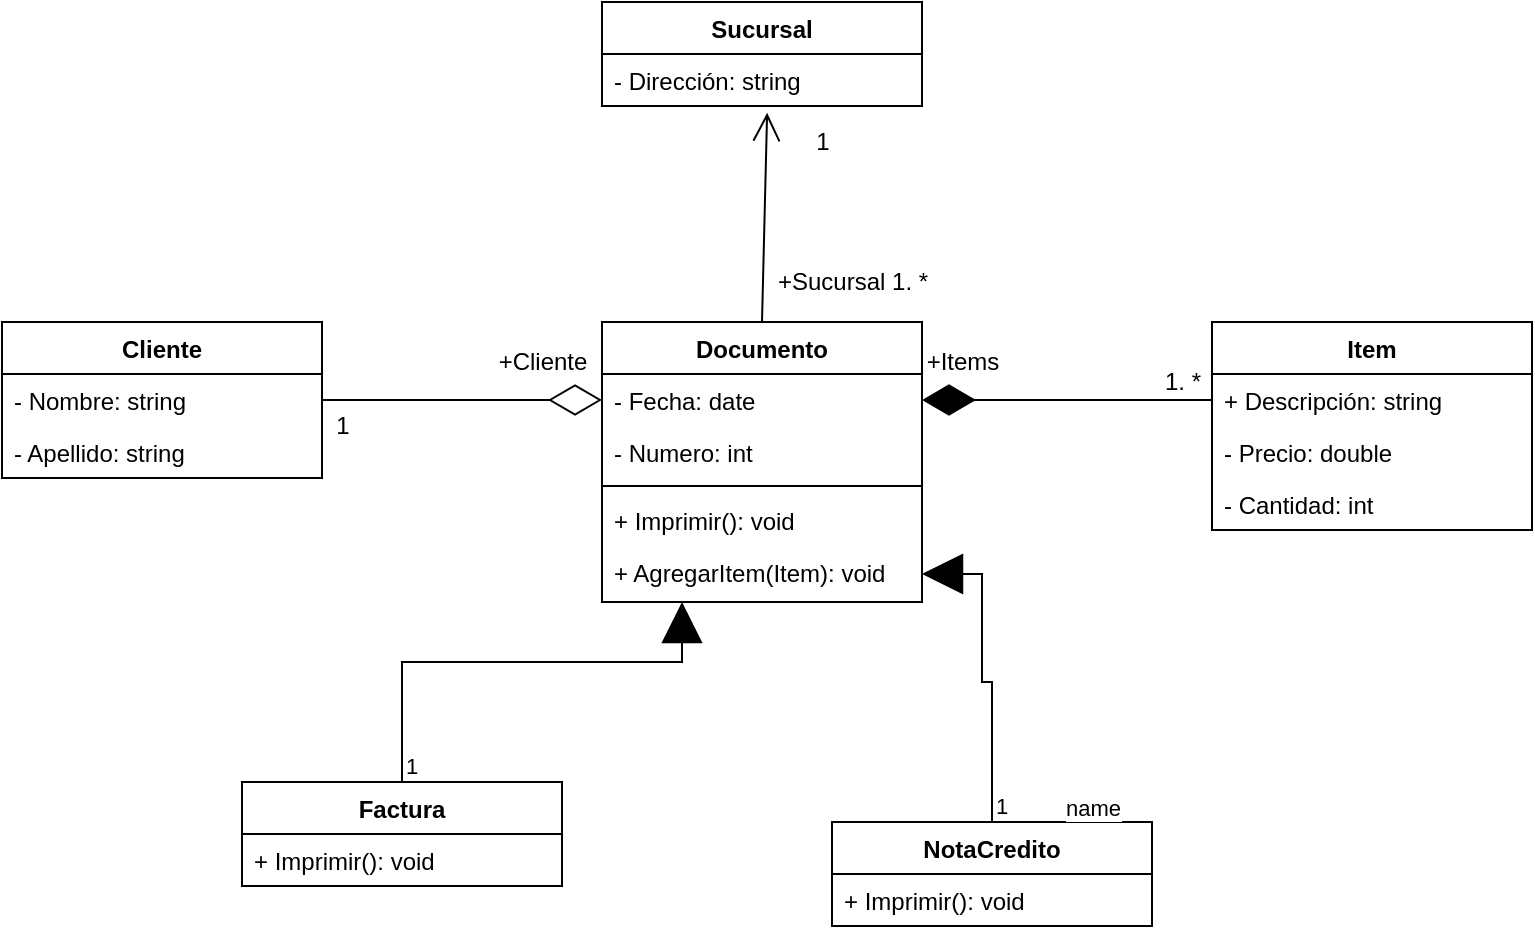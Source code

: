 <mxfile version="19.0.3" type="device"><diagram id="ACOknL8_CsKrWPwhIkxh" name="Page-1"><mxGraphModel dx="827" dy="527" grid="1" gridSize="10" guides="1" tooltips="1" connect="1" arrows="1" fold="1" page="1" pageScale="1" pageWidth="850" pageHeight="1100" math="0" shadow="0"><root><mxCell id="0"/><mxCell id="1" parent="0"/><mxCell id="LX3y9G0u81jbJVWel1S3-1" value="Documento" style="swimlane;fontStyle=1;align=center;verticalAlign=top;childLayout=stackLayout;horizontal=1;startSize=26;horizontalStack=0;resizeParent=1;resizeParentMax=0;resizeLast=0;collapsible=1;marginBottom=0;" vertex="1" parent="1"><mxGeometry x="340" y="220" width="160" height="140" as="geometry"><mxRectangle x="260" y="220" width="100" height="26" as="alternateBounds"/></mxGeometry></mxCell><mxCell id="LX3y9G0u81jbJVWel1S3-2" value="- Fecha: date" style="text;strokeColor=none;fillColor=none;align=left;verticalAlign=top;spacingLeft=4;spacingRight=4;overflow=hidden;rotatable=0;points=[[0,0.5],[1,0.5]];portConstraint=eastwest;" vertex="1" parent="LX3y9G0u81jbJVWel1S3-1"><mxGeometry y="26" width="160" height="26" as="geometry"/></mxCell><mxCell id="LX3y9G0u81jbJVWel1S3-5" value="- Numero: int" style="text;strokeColor=none;fillColor=none;align=left;verticalAlign=top;spacingLeft=4;spacingRight=4;overflow=hidden;rotatable=0;points=[[0,0.5],[1,0.5]];portConstraint=eastwest;" vertex="1" parent="LX3y9G0u81jbJVWel1S3-1"><mxGeometry y="52" width="160" height="26" as="geometry"/></mxCell><mxCell id="LX3y9G0u81jbJVWel1S3-3" value="" style="line;strokeWidth=1;fillColor=none;align=left;verticalAlign=middle;spacingTop=-1;spacingLeft=3;spacingRight=3;rotatable=0;labelPosition=right;points=[];portConstraint=eastwest;" vertex="1" parent="LX3y9G0u81jbJVWel1S3-1"><mxGeometry y="78" width="160" height="8" as="geometry"/></mxCell><mxCell id="LX3y9G0u81jbJVWel1S3-4" value="+ Imprimir(): void" style="text;strokeColor=none;fillColor=none;align=left;verticalAlign=top;spacingLeft=4;spacingRight=4;overflow=hidden;rotatable=0;points=[[0,0.5],[1,0.5]];portConstraint=eastwest;" vertex="1" parent="LX3y9G0u81jbJVWel1S3-1"><mxGeometry y="86" width="160" height="26" as="geometry"/></mxCell><mxCell id="LX3y9G0u81jbJVWel1S3-6" value="+ AgregarItem(Item): void" style="text;strokeColor=none;fillColor=none;align=left;verticalAlign=top;spacingLeft=4;spacingRight=4;overflow=hidden;rotatable=0;points=[[0,0.5],[1,0.5]];portConstraint=eastwest;" vertex="1" parent="LX3y9G0u81jbJVWel1S3-1"><mxGeometry y="112" width="160" height="28" as="geometry"/></mxCell><mxCell id="LX3y9G0u81jbJVWel1S3-7" value="Item" style="swimlane;fontStyle=1;align=center;verticalAlign=top;childLayout=stackLayout;horizontal=1;startSize=26;horizontalStack=0;resizeParent=1;resizeParentMax=0;resizeLast=0;collapsible=1;marginBottom=0;" vertex="1" parent="1"><mxGeometry x="645" y="220" width="160" height="104" as="geometry"><mxRectangle x="590" y="220" width="60" height="26" as="alternateBounds"/></mxGeometry></mxCell><mxCell id="LX3y9G0u81jbJVWel1S3-8" value="+ Descripción: string" style="text;strokeColor=none;fillColor=none;align=left;verticalAlign=top;spacingLeft=4;spacingRight=4;overflow=hidden;rotatable=0;points=[[0,0.5],[1,0.5]];portConstraint=eastwest;" vertex="1" parent="LX3y9G0u81jbJVWel1S3-7"><mxGeometry y="26" width="160" height="26" as="geometry"/></mxCell><mxCell id="LX3y9G0u81jbJVWel1S3-11" value="- Precio: double " style="text;strokeColor=none;fillColor=none;align=left;verticalAlign=top;spacingLeft=4;spacingRight=4;overflow=hidden;rotatable=0;points=[[0,0.5],[1,0.5]];portConstraint=eastwest;" vertex="1" parent="LX3y9G0u81jbJVWel1S3-7"><mxGeometry y="52" width="160" height="26" as="geometry"/></mxCell><mxCell id="LX3y9G0u81jbJVWel1S3-13" value="- Cantidad: int " style="text;strokeColor=none;fillColor=none;align=left;verticalAlign=top;spacingLeft=4;spacingRight=4;overflow=hidden;rotatable=0;points=[[0,0.5],[1,0.5]];portConstraint=eastwest;" vertex="1" parent="LX3y9G0u81jbJVWel1S3-7"><mxGeometry y="78" width="160" height="26" as="geometry"/></mxCell><mxCell id="LX3y9G0u81jbJVWel1S3-14" value="" style="endArrow=diamondThin;endFill=1;endSize=24;html=1;rounded=0;exitX=0;exitY=0.5;exitDx=0;exitDy=0;entryX=1;entryY=0.5;entryDx=0;entryDy=0;" edge="1" parent="1" source="LX3y9G0u81jbJVWel1S3-8" target="LX3y9G0u81jbJVWel1S3-2"><mxGeometry width="160" relative="1" as="geometry"><mxPoint x="425" y="310" as="sourcePoint"/><mxPoint x="585" y="310" as="targetPoint"/></mxGeometry></mxCell><mxCell id="LX3y9G0u81jbJVWel1S3-15" value="+Items" style="text;html=1;align=center;verticalAlign=middle;resizable=0;points=[];autosize=1;strokeColor=none;fillColor=none;" vertex="1" parent="1"><mxGeometry x="495" y="230" width="50" height="20" as="geometry"/></mxCell><mxCell id="LX3y9G0u81jbJVWel1S3-16" value="1. *" style="text;html=1;align=center;verticalAlign=middle;resizable=0;points=[];autosize=1;strokeColor=none;fillColor=none;" vertex="1" parent="1"><mxGeometry x="615" y="240" width="30" height="20" as="geometry"/></mxCell><mxCell id="LX3y9G0u81jbJVWel1S3-19" value="Cliente" style="swimlane;fontStyle=1;align=center;verticalAlign=top;childLayout=stackLayout;horizontal=1;startSize=26;horizontalStack=0;resizeParent=1;resizeParentMax=0;resizeLast=0;collapsible=1;marginBottom=0;" vertex="1" parent="1"><mxGeometry x="40" y="220" width="160" height="78" as="geometry"><mxRectangle x="40" y="220" width="70" height="26" as="alternateBounds"/></mxGeometry></mxCell><mxCell id="LX3y9G0u81jbJVWel1S3-20" value="- Nombre: string" style="text;strokeColor=none;fillColor=none;align=left;verticalAlign=top;spacingLeft=4;spacingRight=4;overflow=hidden;rotatable=0;points=[[0,0.5],[1,0.5]];portConstraint=eastwest;" vertex="1" parent="LX3y9G0u81jbJVWel1S3-19"><mxGeometry y="26" width="160" height="26" as="geometry"/></mxCell><mxCell id="LX3y9G0u81jbJVWel1S3-23" value="- Apellido: string" style="text;strokeColor=none;fillColor=none;align=left;verticalAlign=top;spacingLeft=4;spacingRight=4;overflow=hidden;rotatable=0;points=[[0,0.5],[1,0.5]];portConstraint=eastwest;" vertex="1" parent="LX3y9G0u81jbJVWel1S3-19"><mxGeometry y="52" width="160" height="26" as="geometry"/></mxCell><mxCell id="LX3y9G0u81jbJVWel1S3-25" value="" style="endArrow=diamondThin;endFill=0;endSize=24;html=1;rounded=0;entryX=0;entryY=0.5;entryDx=0;entryDy=0;exitX=1;exitY=0.5;exitDx=0;exitDy=0;" edge="1" parent="1" source="LX3y9G0u81jbJVWel1S3-20" target="LX3y9G0u81jbJVWel1S3-2"><mxGeometry width="160" relative="1" as="geometry"><mxPoint x="140" y="340" as="sourcePoint"/><mxPoint x="300" y="340" as="targetPoint"/></mxGeometry></mxCell><mxCell id="LX3y9G0u81jbJVWel1S3-26" value="+Cliente" style="text;html=1;align=center;verticalAlign=middle;resizable=0;points=[];autosize=1;strokeColor=none;fillColor=none;" vertex="1" parent="1"><mxGeometry x="280" y="230" width="60" height="20" as="geometry"/></mxCell><mxCell id="LX3y9G0u81jbJVWel1S3-27" value="1" style="text;html=1;align=center;verticalAlign=middle;resizable=0;points=[];autosize=1;strokeColor=none;fillColor=none;" vertex="1" parent="1"><mxGeometry x="200" y="262" width="20" height="20" as="geometry"/></mxCell><mxCell id="LX3y9G0u81jbJVWel1S3-28" value="Sucursal" style="swimlane;fontStyle=1;align=center;verticalAlign=top;childLayout=stackLayout;horizontal=1;startSize=26;horizontalStack=0;resizeParent=1;resizeParentMax=0;resizeLast=0;collapsible=1;marginBottom=0;" vertex="1" parent="1"><mxGeometry x="340" y="60" width="160" height="52" as="geometry"/></mxCell><mxCell id="LX3y9G0u81jbJVWel1S3-29" value="- Dirección: string" style="text;strokeColor=none;fillColor=none;align=left;verticalAlign=top;spacingLeft=4;spacingRight=4;overflow=hidden;rotatable=0;points=[[0,0.5],[1,0.5]];portConstraint=eastwest;" vertex="1" parent="LX3y9G0u81jbJVWel1S3-28"><mxGeometry y="26" width="160" height="26" as="geometry"/></mxCell><mxCell id="LX3y9G0u81jbJVWel1S3-32" value="" style="endArrow=open;endFill=1;endSize=12;html=1;rounded=0;exitX=0.5;exitY=0;exitDx=0;exitDy=0;entryX=0.516;entryY=1.13;entryDx=0;entryDy=0;entryPerimeter=0;" edge="1" parent="1" source="LX3y9G0u81jbJVWel1S3-1" target="LX3y9G0u81jbJVWel1S3-29"><mxGeometry width="160" relative="1" as="geometry"><mxPoint x="330" y="80" as="sourcePoint"/><mxPoint x="490" y="80" as="targetPoint"/></mxGeometry></mxCell><mxCell id="LX3y9G0u81jbJVWel1S3-34" value="Factura" style="swimlane;fontStyle=1;align=center;verticalAlign=top;childLayout=stackLayout;horizontal=1;startSize=26;horizontalStack=0;resizeParent=1;resizeParentMax=0;resizeLast=0;collapsible=1;marginBottom=0;" vertex="1" parent="1"><mxGeometry x="160" y="450" width="160" height="52" as="geometry"/></mxCell><mxCell id="LX3y9G0u81jbJVWel1S3-37" value="+ Imprimir(): void" style="text;strokeColor=none;fillColor=none;align=left;verticalAlign=top;spacingLeft=4;spacingRight=4;overflow=hidden;rotatable=0;points=[[0,0.5],[1,0.5]];portConstraint=eastwest;" vertex="1" parent="LX3y9G0u81jbJVWel1S3-34"><mxGeometry y="26" width="160" height="26" as="geometry"/></mxCell><mxCell id="LX3y9G0u81jbJVWel1S3-38" value="NotaCredito" style="swimlane;fontStyle=1;align=center;verticalAlign=top;childLayout=stackLayout;horizontal=1;startSize=26;horizontalStack=0;resizeParent=1;resizeParentMax=0;resizeLast=0;collapsible=1;marginBottom=0;" vertex="1" parent="1"><mxGeometry x="455" y="470" width="160" height="52" as="geometry"/></mxCell><mxCell id="LX3y9G0u81jbJVWel1S3-39" value="+ Imprimir(): void" style="text;strokeColor=none;fillColor=none;align=left;verticalAlign=top;spacingLeft=4;spacingRight=4;overflow=hidden;rotatable=0;points=[[0,0.5],[1,0.5]];portConstraint=eastwest;" vertex="1" parent="LX3y9G0u81jbJVWel1S3-38"><mxGeometry y="26" width="160" height="26" as="geometry"/></mxCell><mxCell id="LX3y9G0u81jbJVWel1S3-43" value="" style="endArrow=block;endFill=1;html=1;edgeStyle=orthogonalEdgeStyle;align=left;verticalAlign=top;rounded=0;exitX=0.5;exitY=0;exitDx=0;exitDy=0;endSize=18;" edge="1" parent="1" source="LX3y9G0u81jbJVWel1S3-34" target="LX3y9G0u81jbJVWel1S3-6"><mxGeometry x="-1" relative="1" as="geometry"><mxPoint x="330" y="360" as="sourcePoint"/><mxPoint x="490" y="360" as="targetPoint"/><Array as="points"><mxPoint x="240" y="390"/><mxPoint x="380" y="390"/></Array></mxGeometry></mxCell><mxCell id="LX3y9G0u81jbJVWel1S3-44" value="1" style="edgeLabel;resizable=0;html=1;align=left;verticalAlign=bottom;" connectable="0" vertex="1" parent="LX3y9G0u81jbJVWel1S3-43"><mxGeometry x="-1" relative="1" as="geometry"/></mxCell><mxCell id="LX3y9G0u81jbJVWel1S3-53" value="name" style="endArrow=block;endFill=1;html=1;edgeStyle=orthogonalEdgeStyle;align=left;verticalAlign=top;rounded=0;endSize=18;entryX=1;entryY=0.5;entryDx=0;entryDy=0;" edge="1" parent="1" source="LX3y9G0u81jbJVWel1S3-38" target="LX3y9G0u81jbJVWel1S3-6"><mxGeometry x="-0.748" y="-35" relative="1" as="geometry"><mxPoint x="250" y="460" as="sourcePoint"/><mxPoint x="530" y="390" as="targetPoint"/><Array as="points"><mxPoint x="535" y="400"/><mxPoint x="530" y="400"/><mxPoint x="530" y="346"/></Array><mxPoint as="offset"/></mxGeometry></mxCell><mxCell id="LX3y9G0u81jbJVWel1S3-54" value="1" style="edgeLabel;resizable=0;html=1;align=left;verticalAlign=bottom;" connectable="0" vertex="1" parent="LX3y9G0u81jbJVWel1S3-53"><mxGeometry x="-1" relative="1" as="geometry"/></mxCell><mxCell id="LX3y9G0u81jbJVWel1S3-55" value="1" style="text;html=1;align=center;verticalAlign=middle;resizable=0;points=[];autosize=1;strokeColor=none;fillColor=none;" vertex="1" parent="1"><mxGeometry x="440" y="120" width="20" height="20" as="geometry"/></mxCell><mxCell id="LX3y9G0u81jbJVWel1S3-56" value="+Sucursal 1. *" style="text;html=1;align=center;verticalAlign=middle;resizable=0;points=[];autosize=1;strokeColor=none;fillColor=none;" vertex="1" parent="1"><mxGeometry x="420" y="190" width="90" height="20" as="geometry"/></mxCell></root></mxGraphModel></diagram></mxfile>